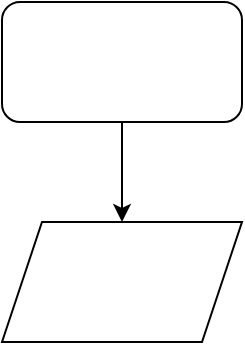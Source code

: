 <mxfile version="16.6.6" type="github"><diagram id="E0SPLA6Ntc8fFL1wo-iV" name="Page-1"><mxGraphModel dx="862" dy="450" grid="1" gridSize="10" guides="1" tooltips="1" connect="1" arrows="1" fold="1" page="1" pageScale="1" pageWidth="827" pageHeight="1169" math="0" shadow="0"><root><mxCell id="0"/><mxCell id="1" parent="0"/><mxCell id="PyP054cMaJ6l_Q7SUBTQ-1" value="" style="rounded=1;whiteSpace=wrap;html=1;" vertex="1" parent="1"><mxGeometry x="130" y="100" width="120" height="60" as="geometry"/></mxCell><mxCell id="PyP054cMaJ6l_Q7SUBTQ-2" value="" style="shape=parallelogram;perimeter=parallelogramPerimeter;whiteSpace=wrap;html=1;fixedSize=1;" vertex="1" parent="1"><mxGeometry x="130" y="210" width="120" height="60" as="geometry"/></mxCell><mxCell id="PyP054cMaJ6l_Q7SUBTQ-3" value="" style="endArrow=classic;html=1;rounded=0;entryX=0.5;entryY=0;entryDx=0;entryDy=0;" edge="1" parent="1" target="PyP054cMaJ6l_Q7SUBTQ-2"><mxGeometry width="50" height="50" relative="1" as="geometry"><mxPoint x="190" y="160" as="sourcePoint"/><mxPoint x="240" y="110" as="targetPoint"/></mxGeometry></mxCell></root></mxGraphModel></diagram></mxfile>